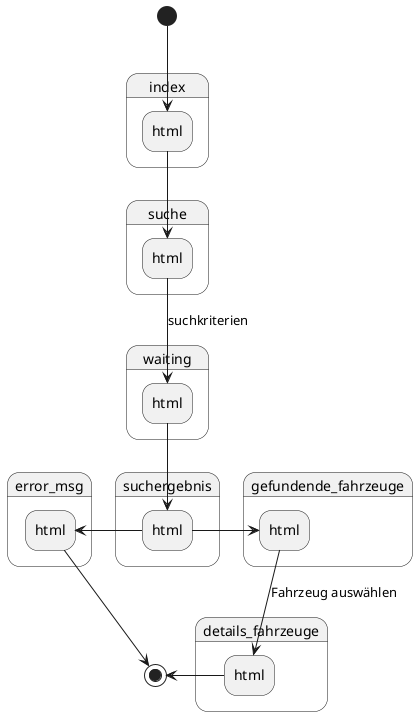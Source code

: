 /'
    <Ald> + d für die Vorschau
'/

@startuml zustandsdiagramm
hide empty description
[*] --> index.html
state index.html
index.html -down-> suche.html

state suche.html 
suche.html -down-> waiting.html : suchkriterien

state waiting.html
waiting.html -down-> suchergebnis.html

state suchergebnis.html
suchergebnis.html -left-> error_msg.html
suchergebnis.html -right-> gefundende_fahrzeuge.html

state error_msg.html
error_msg.html -down-> [*]

state gefundende_fahrzeuge.html
gefundende_fahrzeuge.html -down-> details_fahrzeuge.html : Fahrzeug auswählen

state details_fahrzeuge.html
details_fahrzeuge.html -left-> [*]

@enduml
